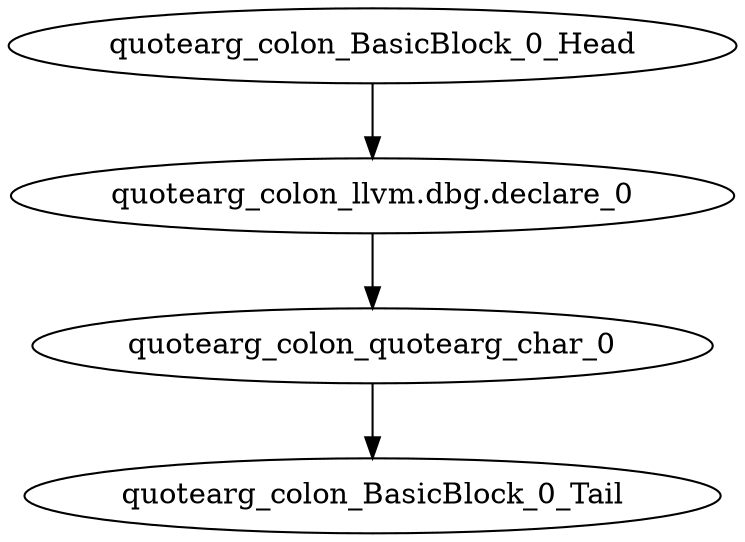 digraph G {
    "quotearg_colon_llvm.dbg.declare_0" -> "quotearg_colon_quotearg_char_0"
    "quotearg_colon_quotearg_char_0" -> "quotearg_colon_BasicBlock_0_Tail"
    "quotearg_colon_BasicBlock_0_Head" -> "quotearg_colon_llvm.dbg.declare_0"
}
